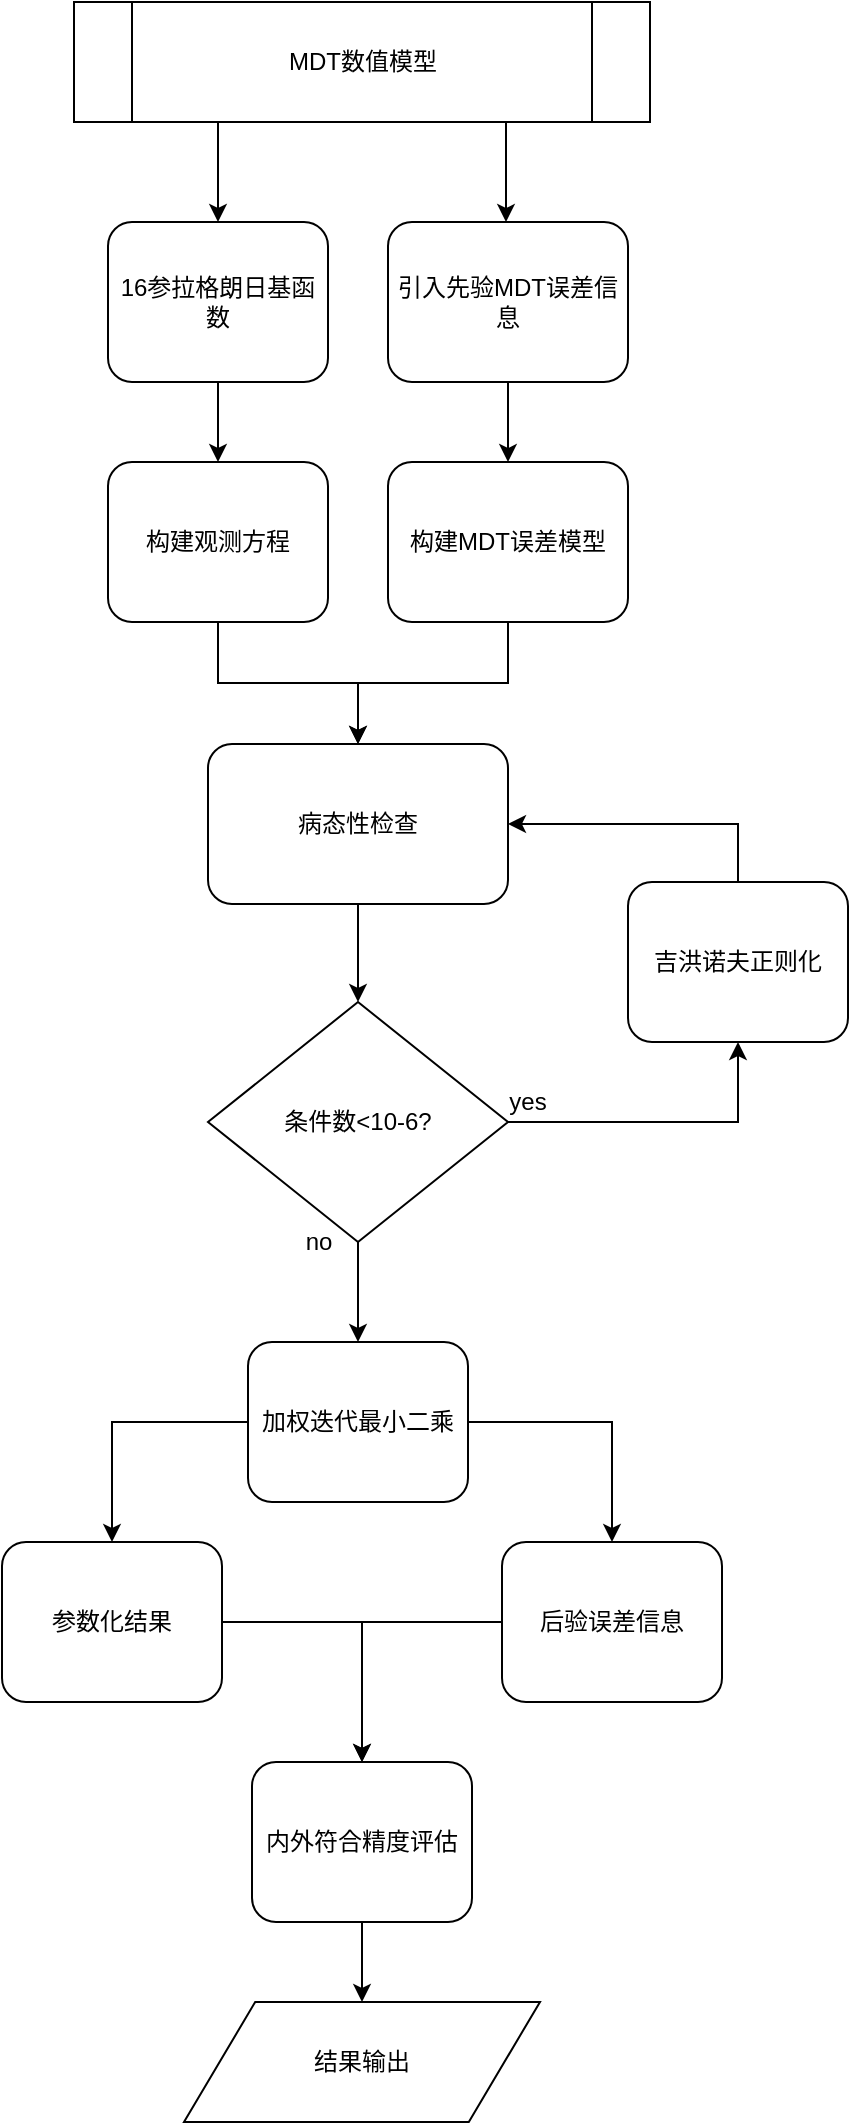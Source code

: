 <mxfile version="13.1.14" type="github">
  <diagram id="C5RBs43oDa-KdzZeNtuy" name="Page-1">
    <mxGraphModel dx="1038" dy="548" grid="1" gridSize="10" guides="1" tooltips="1" connect="1" arrows="1" fold="1" page="1" pageScale="1" pageWidth="827" pageHeight="1169" math="0" shadow="0">
      <root>
        <mxCell id="WIyWlLk6GJQsqaUBKTNV-0" />
        <mxCell id="WIyWlLk6GJQsqaUBKTNV-1" parent="WIyWlLk6GJQsqaUBKTNV-0" />
        <mxCell id="d8bqbKpgY07EF2pSfLoR-34" style="edgeStyle=orthogonalEdgeStyle;rounded=0;orthogonalLoop=1;jettySize=auto;html=1;exitX=0.75;exitY=1;exitDx=0;exitDy=0;" edge="1" parent="WIyWlLk6GJQsqaUBKTNV-1" source="WIyWlLk6GJQsqaUBKTNV-3">
          <mxGeometry relative="1" as="geometry">
            <mxPoint x="329" y="140" as="targetPoint" />
          </mxGeometry>
        </mxCell>
        <mxCell id="d8bqbKpgY07EF2pSfLoR-35" style="edgeStyle=orthogonalEdgeStyle;rounded=0;orthogonalLoop=1;jettySize=auto;html=1;exitX=0.25;exitY=1;exitDx=0;exitDy=0;" edge="1" parent="WIyWlLk6GJQsqaUBKTNV-1" source="WIyWlLk6GJQsqaUBKTNV-3">
          <mxGeometry relative="1" as="geometry">
            <mxPoint x="185" y="140" as="targetPoint" />
          </mxGeometry>
        </mxCell>
        <mxCell id="WIyWlLk6GJQsqaUBKTNV-3" value="MDT数值模型" style="shape=process;whiteSpace=wrap;html=1;backgroundOutline=1;shadow=0;fontFamily=Helvetica;fontSize=12;fontColor=#000000;align=center;strokeColor=#000000;strokeWidth=1;fillColor=#ffffff;" parent="WIyWlLk6GJQsqaUBKTNV-1" vertex="1">
          <mxGeometry x="113" y="30" width="288" height="60" as="geometry" />
        </mxCell>
        <mxCell id="d8bqbKpgY07EF2pSfLoR-5" value="" style="edgeStyle=orthogonalEdgeStyle;rounded=0;orthogonalLoop=1;jettySize=auto;html=1;" edge="1" parent="WIyWlLk6GJQsqaUBKTNV-1" source="WIyWlLk6GJQsqaUBKTNV-6" target="d8bqbKpgY07EF2pSfLoR-4">
          <mxGeometry relative="1" as="geometry" />
        </mxCell>
        <mxCell id="WIyWlLk6GJQsqaUBKTNV-6" value="16参拉格朗日基函数" style="rounded=1;whiteSpace=wrap;html=1;shadow=0;fontFamily=Helvetica;fontSize=12;fontColor=#000000;align=center;strokeColor=#000000;strokeWidth=1;fillColor=#ffffff;" parent="WIyWlLk6GJQsqaUBKTNV-1" vertex="1">
          <mxGeometry x="130" y="140" width="110" height="80" as="geometry" />
        </mxCell>
        <mxCell id="d8bqbKpgY07EF2pSfLoR-9" value="" style="edgeStyle=orthogonalEdgeStyle;rounded=0;orthogonalLoop=1;jettySize=auto;html=1;" edge="1" parent="WIyWlLk6GJQsqaUBKTNV-1" source="d8bqbKpgY07EF2pSfLoR-4" target="d8bqbKpgY07EF2pSfLoR-8">
          <mxGeometry relative="1" as="geometry" />
        </mxCell>
        <mxCell id="d8bqbKpgY07EF2pSfLoR-4" value="构建观测方程" style="rounded=1;whiteSpace=wrap;html=1;shadow=0;fontFamily=Helvetica;fontSize=12;fontColor=#000000;align=center;strokeColor=#000000;strokeWidth=1;fillColor=#ffffff;" vertex="1" parent="WIyWlLk6GJQsqaUBKTNV-1">
          <mxGeometry x="130" y="260" width="110" height="80" as="geometry" />
        </mxCell>
        <mxCell id="d8bqbKpgY07EF2pSfLoR-13" value="" style="edgeStyle=orthogonalEdgeStyle;rounded=0;orthogonalLoop=1;jettySize=auto;html=1;" edge="1" parent="WIyWlLk6GJQsqaUBKTNV-1" source="d8bqbKpgY07EF2pSfLoR-8" target="d8bqbKpgY07EF2pSfLoR-12">
          <mxGeometry relative="1" as="geometry" />
        </mxCell>
        <mxCell id="d8bqbKpgY07EF2pSfLoR-8" value="病态性检查" style="rounded=1;whiteSpace=wrap;html=1;shadow=0;fontFamily=Helvetica;fontSize=12;fontColor=#000000;align=center;strokeColor=#000000;strokeWidth=1;fillColor=#ffffff;" vertex="1" parent="WIyWlLk6GJQsqaUBKTNV-1">
          <mxGeometry x="180" y="401" width="150" height="80" as="geometry" />
        </mxCell>
        <mxCell id="d8bqbKpgY07EF2pSfLoR-16" value="" style="edgeStyle=orthogonalEdgeStyle;rounded=0;orthogonalLoop=1;jettySize=auto;html=1;entryX=0.5;entryY=1;entryDx=0;entryDy=0;" edge="1" parent="WIyWlLk6GJQsqaUBKTNV-1" source="d8bqbKpgY07EF2pSfLoR-12" target="d8bqbKpgY07EF2pSfLoR-15">
          <mxGeometry relative="1" as="geometry" />
        </mxCell>
        <mxCell id="d8bqbKpgY07EF2pSfLoR-19" value="" style="edgeStyle=orthogonalEdgeStyle;rounded=0;orthogonalLoop=1;jettySize=auto;html=1;" edge="1" parent="WIyWlLk6GJQsqaUBKTNV-1" source="d8bqbKpgY07EF2pSfLoR-12" target="d8bqbKpgY07EF2pSfLoR-18">
          <mxGeometry relative="1" as="geometry" />
        </mxCell>
        <mxCell id="d8bqbKpgY07EF2pSfLoR-12" value="条件数&amp;lt;10-6?" style="rhombus;whiteSpace=wrap;html=1;shadow=0;fontFamily=Helvetica;fontSize=12;fontColor=#000000;align=center;strokeColor=#000000;strokeWidth=1;fillColor=#ffffff;" vertex="1" parent="WIyWlLk6GJQsqaUBKTNV-1">
          <mxGeometry x="180" y="530" width="150" height="120" as="geometry" />
        </mxCell>
        <mxCell id="d8bqbKpgY07EF2pSfLoR-23" value="" style="edgeStyle=orthogonalEdgeStyle;rounded=0;orthogonalLoop=1;jettySize=auto;html=1;" edge="1" parent="WIyWlLk6GJQsqaUBKTNV-1" source="d8bqbKpgY07EF2pSfLoR-18" target="d8bqbKpgY07EF2pSfLoR-22">
          <mxGeometry relative="1" as="geometry" />
        </mxCell>
        <mxCell id="d8bqbKpgY07EF2pSfLoR-25" value="" style="edgeStyle=orthogonalEdgeStyle;rounded=0;orthogonalLoop=1;jettySize=auto;html=1;" edge="1" parent="WIyWlLk6GJQsqaUBKTNV-1" source="d8bqbKpgY07EF2pSfLoR-18" target="d8bqbKpgY07EF2pSfLoR-24">
          <mxGeometry relative="1" as="geometry" />
        </mxCell>
        <mxCell id="d8bqbKpgY07EF2pSfLoR-18" value="加权迭代最小二乘" style="rounded=1;whiteSpace=wrap;html=1;shadow=0;fontFamily=Helvetica;fontSize=12;fontColor=#000000;align=center;strokeColor=#000000;strokeWidth=1;fillColor=#ffffff;" vertex="1" parent="WIyWlLk6GJQsqaUBKTNV-1">
          <mxGeometry x="200" y="700" width="110" height="80" as="geometry" />
        </mxCell>
        <mxCell id="d8bqbKpgY07EF2pSfLoR-28" value="" style="edgeStyle=orthogonalEdgeStyle;rounded=0;orthogonalLoop=1;jettySize=auto;html=1;" edge="1" parent="WIyWlLk6GJQsqaUBKTNV-1" source="d8bqbKpgY07EF2pSfLoR-24" target="d8bqbKpgY07EF2pSfLoR-27">
          <mxGeometry relative="1" as="geometry" />
        </mxCell>
        <mxCell id="d8bqbKpgY07EF2pSfLoR-24" value="后验误差信息" style="rounded=1;whiteSpace=wrap;html=1;shadow=0;fontFamily=Helvetica;fontSize=12;fontColor=#000000;align=center;strokeColor=#000000;strokeWidth=1;fillColor=#ffffff;" vertex="1" parent="WIyWlLk6GJQsqaUBKTNV-1">
          <mxGeometry x="327" y="800" width="110" height="80" as="geometry" />
        </mxCell>
        <mxCell id="d8bqbKpgY07EF2pSfLoR-30" value="" style="edgeStyle=orthogonalEdgeStyle;rounded=0;orthogonalLoop=1;jettySize=auto;html=1;" edge="1" parent="WIyWlLk6GJQsqaUBKTNV-1" source="d8bqbKpgY07EF2pSfLoR-27" target="d8bqbKpgY07EF2pSfLoR-29">
          <mxGeometry relative="1" as="geometry" />
        </mxCell>
        <mxCell id="d8bqbKpgY07EF2pSfLoR-27" value="内外符合精度评估" style="rounded=1;whiteSpace=wrap;html=1;shadow=0;fontFamily=Helvetica;fontSize=12;fontColor=#000000;align=center;strokeColor=#000000;strokeWidth=1;fillColor=#ffffff;" vertex="1" parent="WIyWlLk6GJQsqaUBKTNV-1">
          <mxGeometry x="202" y="910" width="110" height="80" as="geometry" />
        </mxCell>
        <mxCell id="d8bqbKpgY07EF2pSfLoR-29" value="结果输出" style="shape=parallelogram;perimeter=parallelogramPerimeter;whiteSpace=wrap;html=1;shadow=0;fontFamily=Helvetica;fontSize=12;fontColor=#000000;align=center;strokeColor=#000000;strokeWidth=1;fillColor=#ffffff;" vertex="1" parent="WIyWlLk6GJQsqaUBKTNV-1">
          <mxGeometry x="168" y="1030" width="178" height="60" as="geometry" />
        </mxCell>
        <mxCell id="d8bqbKpgY07EF2pSfLoR-26" style="edgeStyle=orthogonalEdgeStyle;rounded=0;orthogonalLoop=1;jettySize=auto;html=1;entryX=0.5;entryY=0;entryDx=0;entryDy=0;" edge="1" parent="WIyWlLk6GJQsqaUBKTNV-1" source="d8bqbKpgY07EF2pSfLoR-22" target="d8bqbKpgY07EF2pSfLoR-27">
          <mxGeometry relative="1" as="geometry">
            <mxPoint x="257" y="930" as="targetPoint" />
          </mxGeometry>
        </mxCell>
        <mxCell id="d8bqbKpgY07EF2pSfLoR-22" value="参数化结果" style="rounded=1;whiteSpace=wrap;html=1;shadow=0;fontFamily=Helvetica;fontSize=12;fontColor=#000000;align=center;strokeColor=#000000;strokeWidth=1;fillColor=#ffffff;" vertex="1" parent="WIyWlLk6GJQsqaUBKTNV-1">
          <mxGeometry x="77" y="800" width="110" height="80" as="geometry" />
        </mxCell>
        <mxCell id="d8bqbKpgY07EF2pSfLoR-17" style="edgeStyle=orthogonalEdgeStyle;rounded=0;orthogonalLoop=1;jettySize=auto;html=1;entryX=1;entryY=0.5;entryDx=0;entryDy=0;exitX=0.5;exitY=0;exitDx=0;exitDy=0;" edge="1" parent="WIyWlLk6GJQsqaUBKTNV-1" source="d8bqbKpgY07EF2pSfLoR-15" target="d8bqbKpgY07EF2pSfLoR-8">
          <mxGeometry relative="1" as="geometry" />
        </mxCell>
        <mxCell id="d8bqbKpgY07EF2pSfLoR-15" value="吉洪诺夫正则化" style="rounded=1;whiteSpace=wrap;html=1;shadow=0;fontFamily=Helvetica;fontSize=12;fontColor=#000000;align=center;strokeColor=#000000;strokeWidth=1;fillColor=#ffffff;" vertex="1" parent="WIyWlLk6GJQsqaUBKTNV-1">
          <mxGeometry x="390" y="470" width="110" height="80" as="geometry" />
        </mxCell>
        <mxCell id="d8bqbKpgY07EF2pSfLoR-7" value="" style="edgeStyle=orthogonalEdgeStyle;rounded=0;orthogonalLoop=1;jettySize=auto;html=1;" edge="1" parent="WIyWlLk6GJQsqaUBKTNV-1" source="WIyWlLk6GJQsqaUBKTNV-7" target="d8bqbKpgY07EF2pSfLoR-6">
          <mxGeometry relative="1" as="geometry" />
        </mxCell>
        <mxCell id="WIyWlLk6GJQsqaUBKTNV-7" value="引入先验MDT误差信息" style="rounded=1;whiteSpace=wrap;html=1;fontSize=12;glass=0;strokeWidth=1;shadow=0;" parent="WIyWlLk6GJQsqaUBKTNV-1" vertex="1">
          <mxGeometry x="270" y="140" width="120" height="80" as="geometry" />
        </mxCell>
        <mxCell id="d8bqbKpgY07EF2pSfLoR-11" value="" style="edgeStyle=orthogonalEdgeStyle;rounded=0;orthogonalLoop=1;jettySize=auto;html=1;entryX=0.5;entryY=0;entryDx=0;entryDy=0;" edge="1" parent="WIyWlLk6GJQsqaUBKTNV-1" source="d8bqbKpgY07EF2pSfLoR-6" target="d8bqbKpgY07EF2pSfLoR-8">
          <mxGeometry relative="1" as="geometry">
            <mxPoint x="330" y="481" as="targetPoint" />
          </mxGeometry>
        </mxCell>
        <mxCell id="d8bqbKpgY07EF2pSfLoR-6" value="构建MDT误差模型" style="rounded=1;whiteSpace=wrap;html=1;fontSize=12;glass=0;strokeWidth=1;shadow=0;" vertex="1" parent="WIyWlLk6GJQsqaUBKTNV-1">
          <mxGeometry x="270" y="260" width="120" height="80" as="geometry" />
        </mxCell>
        <mxCell id="d8bqbKpgY07EF2pSfLoR-20" value="yes" style="text;html=1;strokeColor=none;fillColor=none;align=center;verticalAlign=middle;whiteSpace=wrap;rounded=0;" vertex="1" parent="WIyWlLk6GJQsqaUBKTNV-1">
          <mxGeometry x="320" y="570" width="40" height="20" as="geometry" />
        </mxCell>
        <mxCell id="d8bqbKpgY07EF2pSfLoR-21" value="no" style="text;html=1;align=center;verticalAlign=middle;resizable=0;points=[];autosize=1;" vertex="1" parent="WIyWlLk6GJQsqaUBKTNV-1">
          <mxGeometry x="220" y="640" width="30" height="20" as="geometry" />
        </mxCell>
      </root>
    </mxGraphModel>
  </diagram>
</mxfile>
